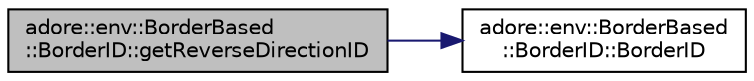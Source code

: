 digraph "adore::env::BorderBased::BorderID::getReverseDirectionID"
{
 // LATEX_PDF_SIZE
  edge [fontname="Helvetica",fontsize="10",labelfontname="Helvetica",labelfontsize="10"];
  node [fontname="Helvetica",fontsize="10",shape=record];
  rankdir="LR";
  Node1 [label="adore::env::BorderBased\l::BorderID::getReverseDirectionID",height=0.2,width=0.4,color="black", fillcolor="grey75", style="filled", fontcolor="black",tooltip="Get a BorderID with the reverse direction of a given BorderID."];
  Node1 -> Node2 [color="midnightblue",fontsize="10",style="solid",fontname="Helvetica"];
  Node2 [label="adore::env::BorderBased\l::BorderID::BorderID",height=0.2,width=0.4,color="black", fillcolor="white", style="filled",URL="$structadore_1_1env_1_1BorderBased_1_1BorderID.html#a80f6fc4b2aad2662eba5012cf3131df3",tooltip=" "];
}
